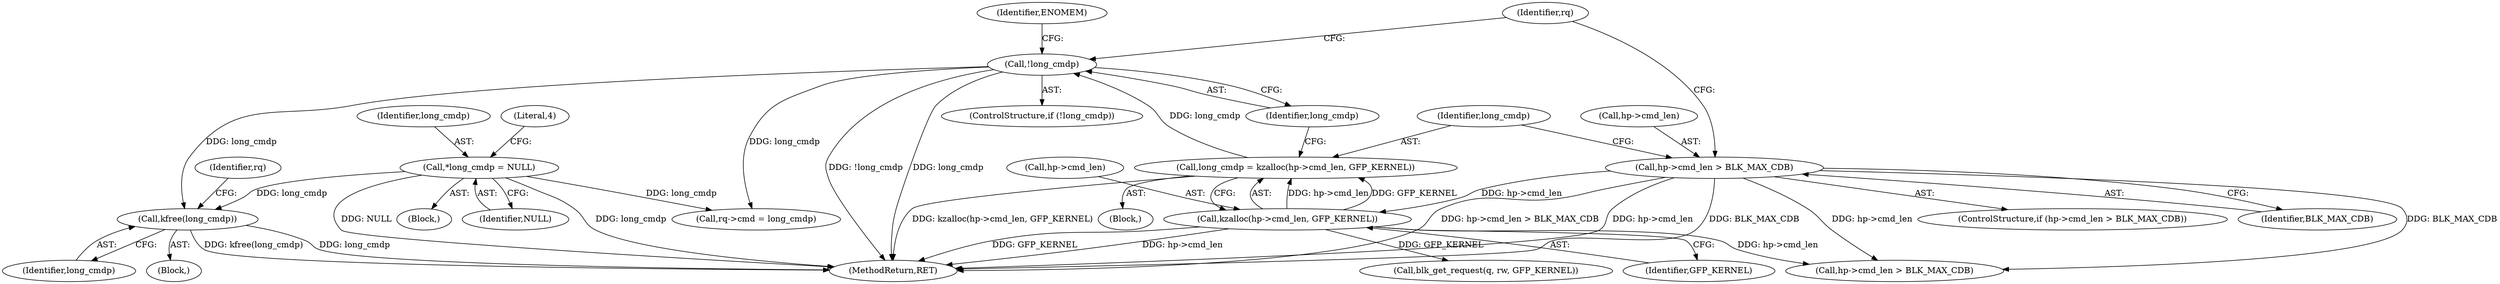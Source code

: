 digraph "0_linux_fdc81f45e9f57858da6351836507fbcf1b7583ee@API" {
"1000220" [label="(Call,kfree(long_cmdp))"];
"1000178" [label="(Call,*long_cmdp = NULL)"];
"1000205" [label="(Call,!long_cmdp)"];
"1000197" [label="(Call,long_cmdp = kzalloc(hp->cmd_len, GFP_KERNEL))"];
"1000199" [label="(Call,kzalloc(hp->cmd_len, GFP_KERNEL))"];
"1000191" [label="(Call,hp->cmd_len > BLK_MAX_CDB)"];
"1000178" [label="(Call,*long_cmdp = NULL)"];
"1000224" [label="(Identifier,rq)"];
"1000493" [label="(MethodReturn,RET)"];
"1000196" [label="(Block,)"];
"1000233" [label="(Call,rq->cmd = long_cmdp)"];
"1000104" [label="(Block,)"];
"1000203" [label="(Identifier,GFP_KERNEL)"];
"1000198" [label="(Identifier,long_cmdp)"];
"1000206" [label="(Identifier,long_cmdp)"];
"1000209" [label="(Identifier,ENOMEM)"];
"1000182" [label="(Literal,4)"];
"1000200" [label="(Call,hp->cmd_len)"];
"1000228" [label="(Call,hp->cmd_len > BLK_MAX_CDB)"];
"1000190" [label="(ControlStructure,if (hp->cmd_len > BLK_MAX_CDB))"];
"1000212" [label="(Call,blk_get_request(q, rw, GFP_KERNEL))"];
"1000211" [label="(Identifier,rq)"];
"1000197" [label="(Call,long_cmdp = kzalloc(hp->cmd_len, GFP_KERNEL))"];
"1000220" [label="(Call,kfree(long_cmdp))"];
"1000221" [label="(Identifier,long_cmdp)"];
"1000195" [label="(Identifier,BLK_MAX_CDB)"];
"1000219" [label="(Block,)"];
"1000205" [label="(Call,!long_cmdp)"];
"1000199" [label="(Call,kzalloc(hp->cmd_len, GFP_KERNEL))"];
"1000180" [label="(Identifier,NULL)"];
"1000192" [label="(Call,hp->cmd_len)"];
"1000179" [label="(Identifier,long_cmdp)"];
"1000204" [label="(ControlStructure,if (!long_cmdp))"];
"1000191" [label="(Call,hp->cmd_len > BLK_MAX_CDB)"];
"1000220" -> "1000219"  [label="AST: "];
"1000220" -> "1000221"  [label="CFG: "];
"1000221" -> "1000220"  [label="AST: "];
"1000224" -> "1000220"  [label="CFG: "];
"1000220" -> "1000493"  [label="DDG: long_cmdp"];
"1000220" -> "1000493"  [label="DDG: kfree(long_cmdp)"];
"1000178" -> "1000220"  [label="DDG: long_cmdp"];
"1000205" -> "1000220"  [label="DDG: long_cmdp"];
"1000178" -> "1000104"  [label="AST: "];
"1000178" -> "1000180"  [label="CFG: "];
"1000179" -> "1000178"  [label="AST: "];
"1000180" -> "1000178"  [label="AST: "];
"1000182" -> "1000178"  [label="CFG: "];
"1000178" -> "1000493"  [label="DDG: long_cmdp"];
"1000178" -> "1000493"  [label="DDG: NULL"];
"1000178" -> "1000233"  [label="DDG: long_cmdp"];
"1000205" -> "1000204"  [label="AST: "];
"1000205" -> "1000206"  [label="CFG: "];
"1000206" -> "1000205"  [label="AST: "];
"1000209" -> "1000205"  [label="CFG: "];
"1000211" -> "1000205"  [label="CFG: "];
"1000205" -> "1000493"  [label="DDG: long_cmdp"];
"1000205" -> "1000493"  [label="DDG: !long_cmdp"];
"1000197" -> "1000205"  [label="DDG: long_cmdp"];
"1000205" -> "1000233"  [label="DDG: long_cmdp"];
"1000197" -> "1000196"  [label="AST: "];
"1000197" -> "1000199"  [label="CFG: "];
"1000198" -> "1000197"  [label="AST: "];
"1000199" -> "1000197"  [label="AST: "];
"1000206" -> "1000197"  [label="CFG: "];
"1000197" -> "1000493"  [label="DDG: kzalloc(hp->cmd_len, GFP_KERNEL)"];
"1000199" -> "1000197"  [label="DDG: hp->cmd_len"];
"1000199" -> "1000197"  [label="DDG: GFP_KERNEL"];
"1000199" -> "1000203"  [label="CFG: "];
"1000200" -> "1000199"  [label="AST: "];
"1000203" -> "1000199"  [label="AST: "];
"1000199" -> "1000493"  [label="DDG: hp->cmd_len"];
"1000199" -> "1000493"  [label="DDG: GFP_KERNEL"];
"1000191" -> "1000199"  [label="DDG: hp->cmd_len"];
"1000199" -> "1000212"  [label="DDG: GFP_KERNEL"];
"1000199" -> "1000228"  [label="DDG: hp->cmd_len"];
"1000191" -> "1000190"  [label="AST: "];
"1000191" -> "1000195"  [label="CFG: "];
"1000192" -> "1000191"  [label="AST: "];
"1000195" -> "1000191"  [label="AST: "];
"1000198" -> "1000191"  [label="CFG: "];
"1000211" -> "1000191"  [label="CFG: "];
"1000191" -> "1000493"  [label="DDG: BLK_MAX_CDB"];
"1000191" -> "1000493"  [label="DDG: hp->cmd_len > BLK_MAX_CDB"];
"1000191" -> "1000493"  [label="DDG: hp->cmd_len"];
"1000191" -> "1000228"  [label="DDG: hp->cmd_len"];
"1000191" -> "1000228"  [label="DDG: BLK_MAX_CDB"];
}
